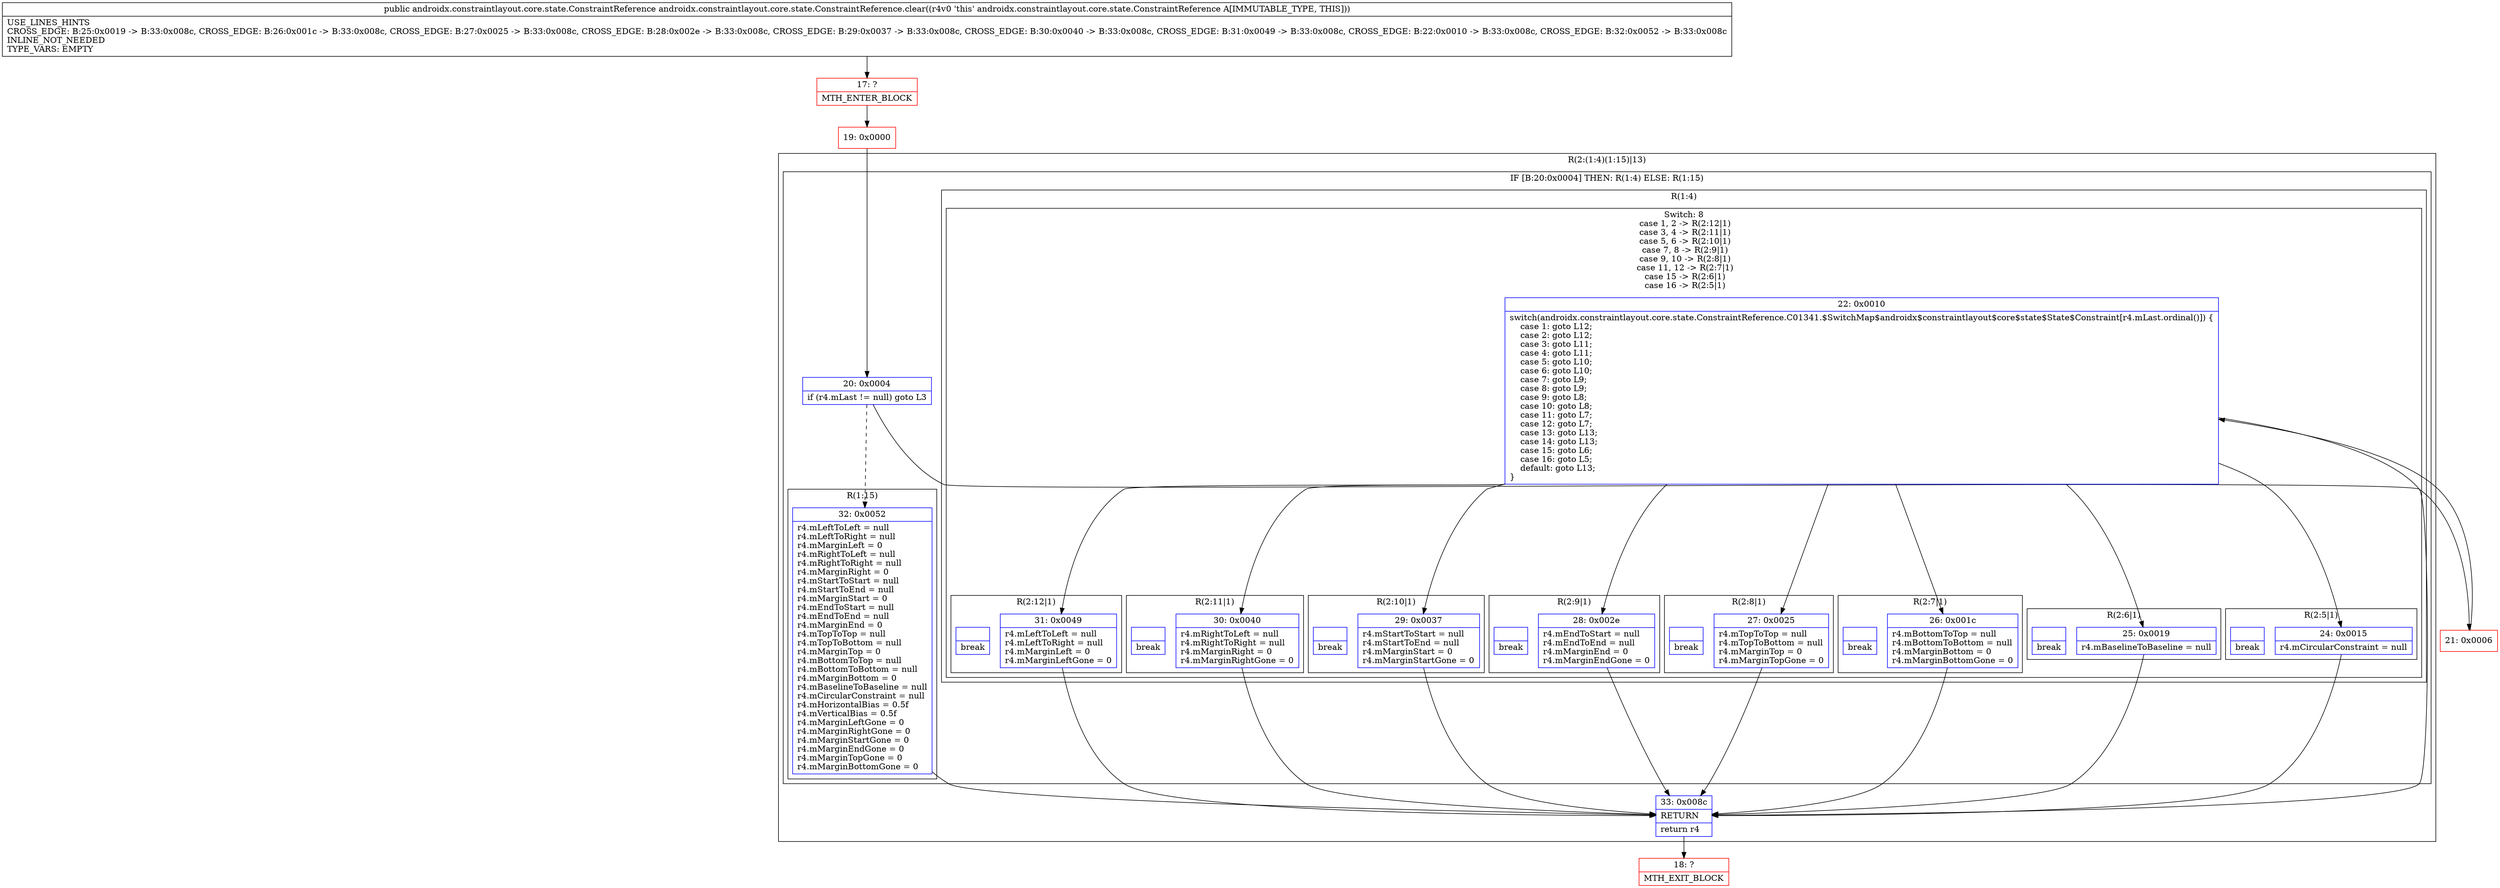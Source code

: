 digraph "CFG forandroidx.constraintlayout.core.state.ConstraintReference.clear()Landroidx\/constraintlayout\/core\/state\/ConstraintReference;" {
subgraph cluster_Region_1130113968 {
label = "R(2:(1:4)(1:15)|13)";
node [shape=record,color=blue];
subgraph cluster_IfRegion_2066307165 {
label = "IF [B:20:0x0004] THEN: R(1:4) ELSE: R(1:15)";
node [shape=record,color=blue];
Node_20 [shape=record,label="{20\:\ 0x0004|if (r4.mLast != null) goto L3\l}"];
subgraph cluster_Region_931694380 {
label = "R(1:4)";
node [shape=record,color=blue];
subgraph cluster_SwitchRegion_1249222233 {
label = "Switch: 8
 case 1, 2 -> R(2:12|1)
 case 3, 4 -> R(2:11|1)
 case 5, 6 -> R(2:10|1)
 case 7, 8 -> R(2:9|1)
 case 9, 10 -> R(2:8|1)
 case 11, 12 -> R(2:7|1)
 case 15 -> R(2:6|1)
 case 16 -> R(2:5|1)";
node [shape=record,color=blue];
Node_22 [shape=record,label="{22\:\ 0x0010|switch(androidx.constraintlayout.core.state.ConstraintReference.C01341.$SwitchMap$androidx$constraintlayout$core$state$State$Constraint[r4.mLast.ordinal()]) \{\l    case 1: goto L12;\l    case 2: goto L12;\l    case 3: goto L11;\l    case 4: goto L11;\l    case 5: goto L10;\l    case 6: goto L10;\l    case 7: goto L9;\l    case 8: goto L9;\l    case 9: goto L8;\l    case 10: goto L8;\l    case 11: goto L7;\l    case 12: goto L7;\l    case 13: goto L13;\l    case 14: goto L13;\l    case 15: goto L6;\l    case 16: goto L5;\l    default: goto L13;\l\}\l}"];
subgraph cluster_Region_1750482188 {
label = "R(2:12|1)";
node [shape=record,color=blue];
Node_31 [shape=record,label="{31\:\ 0x0049|r4.mLeftToLeft = null\lr4.mLeftToRight = null\lr4.mMarginLeft = 0\lr4.mMarginLeftGone = 0\l}"];
Node_InsnContainer_1493986283 [shape=record,label="{|break\l}"];
}
subgraph cluster_Region_709764609 {
label = "R(2:11|1)";
node [shape=record,color=blue];
Node_30 [shape=record,label="{30\:\ 0x0040|r4.mRightToLeft = null\lr4.mRightToRight = null\lr4.mMarginRight = 0\lr4.mMarginRightGone = 0\l}"];
Node_InsnContainer_1278210631 [shape=record,label="{|break\l}"];
}
subgraph cluster_Region_357042323 {
label = "R(2:10|1)";
node [shape=record,color=blue];
Node_29 [shape=record,label="{29\:\ 0x0037|r4.mStartToStart = null\lr4.mStartToEnd = null\lr4.mMarginStart = 0\lr4.mMarginStartGone = 0\l}"];
Node_InsnContainer_799107810 [shape=record,label="{|break\l}"];
}
subgraph cluster_Region_1954819897 {
label = "R(2:9|1)";
node [shape=record,color=blue];
Node_28 [shape=record,label="{28\:\ 0x002e|r4.mEndToStart = null\lr4.mEndToEnd = null\lr4.mMarginEnd = 0\lr4.mMarginEndGone = 0\l}"];
Node_InsnContainer_1200244260 [shape=record,label="{|break\l}"];
}
subgraph cluster_Region_315871958 {
label = "R(2:8|1)";
node [shape=record,color=blue];
Node_27 [shape=record,label="{27\:\ 0x0025|r4.mTopToTop = null\lr4.mTopToBottom = null\lr4.mMarginTop = 0\lr4.mMarginTopGone = 0\l}"];
Node_InsnContainer_914447380 [shape=record,label="{|break\l}"];
}
subgraph cluster_Region_1672040474 {
label = "R(2:7|1)";
node [shape=record,color=blue];
Node_26 [shape=record,label="{26\:\ 0x001c|r4.mBottomToTop = null\lr4.mBottomToBottom = null\lr4.mMarginBottom = 0\lr4.mMarginBottomGone = 0\l}"];
Node_InsnContainer_1980203309 [shape=record,label="{|break\l}"];
}
subgraph cluster_Region_2060363865 {
label = "R(2:6|1)";
node [shape=record,color=blue];
Node_25 [shape=record,label="{25\:\ 0x0019|r4.mBaselineToBaseline = null\l}"];
Node_InsnContainer_1175661288 [shape=record,label="{|break\l}"];
}
subgraph cluster_Region_1863551920 {
label = "R(2:5|1)";
node [shape=record,color=blue];
Node_24 [shape=record,label="{24\:\ 0x0015|r4.mCircularConstraint = null\l}"];
Node_InsnContainer_626483606 [shape=record,label="{|break\l}"];
}
}
}
subgraph cluster_Region_710183173 {
label = "R(1:15)";
node [shape=record,color=blue];
Node_32 [shape=record,label="{32\:\ 0x0052|r4.mLeftToLeft = null\lr4.mLeftToRight = null\lr4.mMarginLeft = 0\lr4.mRightToLeft = null\lr4.mRightToRight = null\lr4.mMarginRight = 0\lr4.mStartToStart = null\lr4.mStartToEnd = null\lr4.mMarginStart = 0\lr4.mEndToStart = null\lr4.mEndToEnd = null\lr4.mMarginEnd = 0\lr4.mTopToTop = null\lr4.mTopToBottom = null\lr4.mMarginTop = 0\lr4.mBottomToTop = null\lr4.mBottomToBottom = null\lr4.mMarginBottom = 0\lr4.mBaselineToBaseline = null\lr4.mCircularConstraint = null\lr4.mHorizontalBias = 0.5f\lr4.mVerticalBias = 0.5f\lr4.mMarginLeftGone = 0\lr4.mMarginRightGone = 0\lr4.mMarginStartGone = 0\lr4.mMarginEndGone = 0\lr4.mMarginTopGone = 0\lr4.mMarginBottomGone = 0\l}"];
}
}
Node_33 [shape=record,label="{33\:\ 0x008c|RETURN\l|return r4\l}"];
}
Node_17 [shape=record,color=red,label="{17\:\ ?|MTH_ENTER_BLOCK\l}"];
Node_19 [shape=record,color=red,label="{19\:\ 0x0000}"];
Node_21 [shape=record,color=red,label="{21\:\ 0x0006}"];
Node_18 [shape=record,color=red,label="{18\:\ ?|MTH_EXIT_BLOCK\l}"];
MethodNode[shape=record,label="{public androidx.constraintlayout.core.state.ConstraintReference androidx.constraintlayout.core.state.ConstraintReference.clear((r4v0 'this' androidx.constraintlayout.core.state.ConstraintReference A[IMMUTABLE_TYPE, THIS]))  | USE_LINES_HINTS\lCROSS_EDGE: B:25:0x0019 \-\> B:33:0x008c, CROSS_EDGE: B:26:0x001c \-\> B:33:0x008c, CROSS_EDGE: B:27:0x0025 \-\> B:33:0x008c, CROSS_EDGE: B:28:0x002e \-\> B:33:0x008c, CROSS_EDGE: B:29:0x0037 \-\> B:33:0x008c, CROSS_EDGE: B:30:0x0040 \-\> B:33:0x008c, CROSS_EDGE: B:31:0x0049 \-\> B:33:0x008c, CROSS_EDGE: B:22:0x0010 \-\> B:33:0x008c, CROSS_EDGE: B:32:0x0052 \-\> B:33:0x008c\lINLINE_NOT_NEEDED\lTYPE_VARS: EMPTY\l}"];
MethodNode -> Node_17;Node_20 -> Node_21;
Node_20 -> Node_32[style=dashed];
Node_22 -> Node_24;
Node_22 -> Node_25;
Node_22 -> Node_26;
Node_22 -> Node_27;
Node_22 -> Node_28;
Node_22 -> Node_29;
Node_22 -> Node_30;
Node_22 -> Node_31;
Node_22 -> Node_33;
Node_31 -> Node_33;
Node_30 -> Node_33;
Node_29 -> Node_33;
Node_28 -> Node_33;
Node_27 -> Node_33;
Node_26 -> Node_33;
Node_25 -> Node_33;
Node_24 -> Node_33;
Node_32 -> Node_33;
Node_33 -> Node_18;
Node_17 -> Node_19;
Node_19 -> Node_20;
Node_21 -> Node_22;
}

